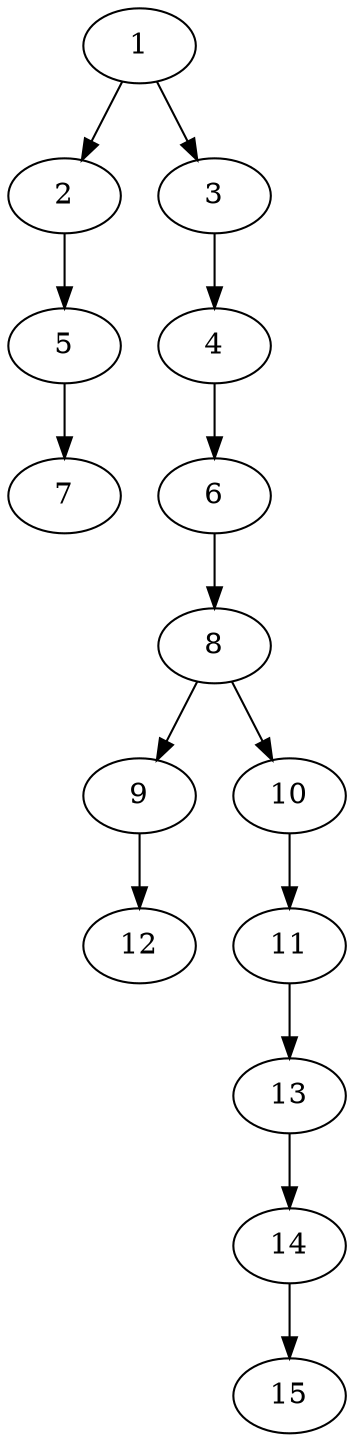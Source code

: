 // DAG automatically generated by daggen at Thu Oct  3 13:59:26 2019
// ./daggen --dot -n 15 --ccr 0.5 --fat 0.3 --regular 0.5 --density 0.5 --mindata 5242880 --maxdata 52428800 
digraph G {
  1 [size="99141632", alpha="0.19", expect_size="49570816"] 
  1 -> 2 [size ="49570816"]
  1 -> 3 [size ="49570816"]
  2 [size="65818624", alpha="0.12", expect_size="32909312"] 
  2 -> 5 [size ="32909312"]
  3 [size="65622016", alpha="0.16", expect_size="32811008"] 
  3 -> 4 [size ="32811008"]
  4 [size="92358656", alpha="0.11", expect_size="46179328"] 
  4 -> 6 [size ="46179328"]
  5 [size="97849344", alpha="0.14", expect_size="48924672"] 
  5 -> 7 [size ="48924672"]
  6 [size="45217792", alpha="0.16", expect_size="22608896"] 
  6 -> 8 [size ="22608896"]
  7 [size="25915392", alpha="0.13", expect_size="12957696"] 
  8 [size="72765440", alpha="0.06", expect_size="36382720"] 
  8 -> 9 [size ="36382720"]
  8 -> 10 [size ="36382720"]
  9 [size="27140096", alpha="0.06", expect_size="13570048"] 
  9 -> 12 [size ="13570048"]
  10 [size="84736000", alpha="0.10", expect_size="42368000"] 
  10 -> 11 [size ="42368000"]
  11 [size="57139200", alpha="0.11", expect_size="28569600"] 
  11 -> 13 [size ="28569600"]
  12 [size="53536768", alpha="0.10", expect_size="26768384"] 
  13 [size="13654016", alpha="0.19", expect_size="6827008"] 
  13 -> 14 [size ="6827008"]
  14 [size="91191296", alpha="0.09", expect_size="45595648"] 
  14 -> 15 [size ="45595648"]
  15 [size="50075648", alpha="0.18", expect_size="25037824"] 
}
